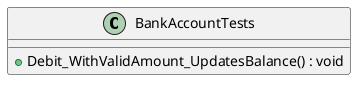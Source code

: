 @startuml
class BankAccountTests {
    + Debit_WithValidAmount_UpdatesBalance() : void
}
@enduml

